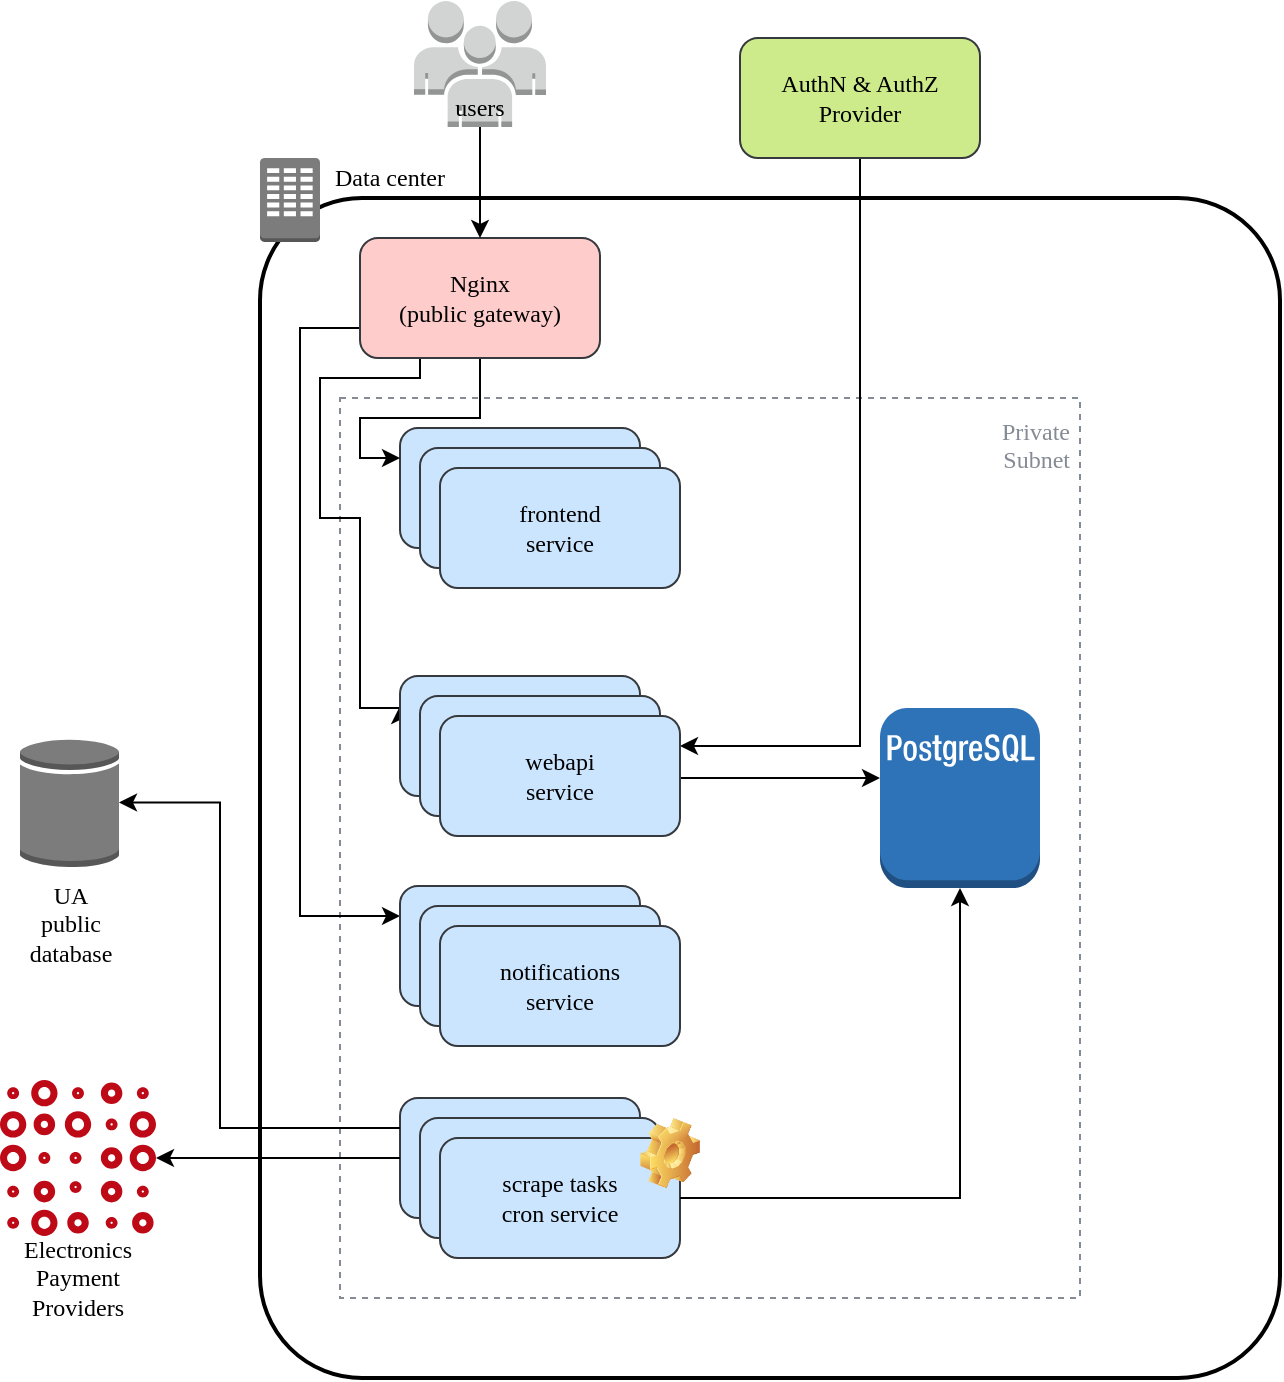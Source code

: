 <mxfile version="13.3.5" type="device"><diagram id="CKc4l5_BBJ_5-RbzGiny" name="Page-1"><mxGraphModel dx="946" dy="680" grid="1" gridSize="10" guides="1" tooltips="1" connect="1" arrows="1" fold="1" page="1" pageScale="1" pageWidth="850" pageHeight="1100" math="0" shadow="0"><root><mxCell id="0"/><mxCell id="1" parent="0"/><mxCell id="5XDsOY1kzRdHMlaplqOJ-3" value="" style="rounded=1;arcSize=10;dashed=0;fillColor=none;gradientColor=none;strokeWidth=2;fontFamily=Georgia;fontStyle=0" parent="1" vertex="1"><mxGeometry x="160" y="130" width="510" height="590" as="geometry"/></mxCell><mxCell id="5XDsOY1kzRdHMlaplqOJ-23" value="Private&amp;nbsp;&lt;br&gt;Subnet&amp;nbsp;" style="outlineConnect=0;gradientColor=none;html=1;whiteSpace=wrap;fontSize=12;fontStyle=0;strokeColor=#858B94;fillColor=none;verticalAlign=top;align=right;fontColor=#858B94;dashed=1;spacingTop=3;fontFamily=Georgia;" parent="1" vertex="1"><mxGeometry x="200" y="230" width="370" height="450" as="geometry"/></mxCell><mxCell id="5XDsOY1kzRdHMlaplqOJ-2" value="" style="outlineConnect=0;dashed=0;verticalLabelPosition=bottom;verticalAlign=top;align=center;html=1;shape=mxgraph.aws3.postgre_sql_instance;fillColor=#2E73B8;gradientColor=none;fontFamily=Georgia;fontStyle=0" parent="1" vertex="1"><mxGeometry x="470" y="385" width="80" height="90" as="geometry"/></mxCell><mxCell id="5XDsOY1kzRdHMlaplqOJ-4" value="" style="dashed=0;html=1;shape=mxgraph.aws3.corporate_data_center;fillColor=#7D7C7C;gradientColor=none;dashed=0;fontFamily=Georgia;fontStyle=0" parent="1" vertex="1"><mxGeometry x="160" y="110" width="30" height="42" as="geometry"/></mxCell><mxCell id="5XDsOY1kzRdHMlaplqOJ-9" value="" style="group;fontFamily=Georgia;fontStyle=0" parent="1" vertex="1" connectable="0"><mxGeometry x="230" y="245" width="140" height="81" as="geometry"/></mxCell><mxCell id="5XDsOY1kzRdHMlaplqOJ-51" value="" style="group;fontFamily=Georgia;fontStyle=0" parent="5XDsOY1kzRdHMlaplqOJ-9" vertex="1" connectable="0"><mxGeometry width="140" height="81" as="geometry"/></mxCell><mxCell id="5XDsOY1kzRdHMlaplqOJ-5" value="" style="rounded=1;whiteSpace=wrap;html=1;fillColor=#cce5ff;strokeColor=#36393d;fontFamily=Georgia;fontStyle=0" parent="5XDsOY1kzRdHMlaplqOJ-51" vertex="1"><mxGeometry width="120" height="60" as="geometry"/></mxCell><mxCell id="5XDsOY1kzRdHMlaplqOJ-6" value="" style="rounded=1;whiteSpace=wrap;html=1;fillColor=#cce5ff;strokeColor=#36393d;fontFamily=Georgia;fontStyle=0" parent="5XDsOY1kzRdHMlaplqOJ-51" vertex="1"><mxGeometry x="10" y="10" width="120" height="60" as="geometry"/></mxCell><mxCell id="5XDsOY1kzRdHMlaplqOJ-7" value="frontend&lt;br&gt;service" style="rounded=1;whiteSpace=wrap;html=1;fillColor=#cce5ff;strokeColor=#36393d;fontFamily=Georgia;fontStyle=0" parent="5XDsOY1kzRdHMlaplqOJ-51" vertex="1"><mxGeometry x="20" y="20" width="120" height="60" as="geometry"/></mxCell><mxCell id="5XDsOY1kzRdHMlaplqOJ-50" value="" style="shape=image;imageAspect=0;aspect=fixed;verticalLabelPosition=bottom;verticalAlign=top;fillColor=none;image=https://www.shareicon.net/data/256x256/2016/07/08/117367_logo_512x512.png;fontFamily=Georgia;fontStyle=0" parent="5XDsOY1kzRdHMlaplqOJ-51" vertex="1"><mxGeometry x="21" y="51" width="30" height="30" as="geometry"/></mxCell><mxCell id="5XDsOY1kzRdHMlaplqOJ-14" value="Data center" style="text;html=1;strokeColor=none;fillColor=none;align=center;verticalAlign=middle;whiteSpace=wrap;rounded=0;fontFamily=Georgia;fontStyle=0" parent="1" vertex="1"><mxGeometry x="190" y="110" width="70" height="20" as="geometry"/></mxCell><mxCell id="5XDsOY1kzRdHMlaplqOJ-33" style="edgeStyle=orthogonalEdgeStyle;rounded=0;orthogonalLoop=1;jettySize=auto;html=1;exitX=0.5;exitY=1;exitDx=0;exitDy=0;entryX=0;entryY=0.25;entryDx=0;entryDy=0;fontFamily=Georgia;fontStyle=0" parent="1" source="5XDsOY1kzRdHMlaplqOJ-15" target="5XDsOY1kzRdHMlaplqOJ-5" edge="1"><mxGeometry relative="1" as="geometry"><Array as="points"><mxPoint x="270" y="240"/><mxPoint x="210" y="240"/><mxPoint x="210" y="260"/></Array></mxGeometry></mxCell><mxCell id="5XDsOY1kzRdHMlaplqOJ-41" style="edgeStyle=orthogonalEdgeStyle;rounded=0;orthogonalLoop=1;jettySize=auto;html=1;exitX=0.25;exitY=1;exitDx=0;exitDy=0;entryX=0;entryY=0.25;entryDx=0;entryDy=0;startArrow=none;startFill=0;fontFamily=Georgia;fontStyle=0" parent="1" source="5XDsOY1kzRdHMlaplqOJ-15" target="5XDsOY1kzRdHMlaplqOJ-11" edge="1"><mxGeometry relative="1" as="geometry"><Array as="points"><mxPoint x="240" y="220"/><mxPoint x="190" y="220"/><mxPoint x="190" y="290"/><mxPoint x="210" y="290"/><mxPoint x="210" y="385"/></Array></mxGeometry></mxCell><mxCell id="Pm71igrlX1uhC-fyc6tJ-7" style="edgeStyle=orthogonalEdgeStyle;rounded=0;orthogonalLoop=1;jettySize=auto;html=1;exitX=0;exitY=0.75;exitDx=0;exitDy=0;entryX=0;entryY=0.25;entryDx=0;entryDy=0;" edge="1" parent="1" source="5XDsOY1kzRdHMlaplqOJ-15" target="Pm71igrlX1uhC-fyc6tJ-3"><mxGeometry relative="1" as="geometry"><Array as="points"><mxPoint x="180" y="195"/><mxPoint x="180" y="489"/></Array></mxGeometry></mxCell><mxCell id="5XDsOY1kzRdHMlaplqOJ-15" value="Nginx&lt;br&gt;(public gateway)" style="rounded=1;whiteSpace=wrap;html=1;fillColor=#ffcccc;strokeColor=#36393d;fontFamily=Georgia;fontStyle=0" parent="1" vertex="1"><mxGeometry x="210" y="150" width="120" height="60" as="geometry"/></mxCell><mxCell id="5XDsOY1kzRdHMlaplqOJ-19" style="edgeStyle=orthogonalEdgeStyle;rounded=0;orthogonalLoop=1;jettySize=auto;html=1;entryX=0.5;entryY=0;entryDx=0;entryDy=0;fontFamily=Georgia;fontStyle=0" parent="1" source="5XDsOY1kzRdHMlaplqOJ-18" target="5XDsOY1kzRdHMlaplqOJ-15" edge="1"><mxGeometry relative="1" as="geometry"/></mxCell><mxCell id="5XDsOY1kzRdHMlaplqOJ-21" value="UA&lt;br&gt;public&lt;br&gt;database" style="outlineConnect=0;dashed=0;verticalLabelPosition=bottom;verticalAlign=top;align=center;html=1;shape=mxgraph.aws3.generic_database;fillColor=#7D7C7C;gradientColor=none;fontFamily=Georgia;fontStyle=0" parent="1" vertex="1"><mxGeometry x="40" y="400" width="49.5" height="64.5" as="geometry"/></mxCell><mxCell id="5XDsOY1kzRdHMlaplqOJ-42" style="edgeStyle=orthogonalEdgeStyle;rounded=0;orthogonalLoop=1;jettySize=auto;html=1;exitX=0.5;exitY=1;exitDx=0;exitDy=0;entryX=1;entryY=0.25;entryDx=0;entryDy=0;startArrow=none;startFill=0;fontFamily=Georgia;fontStyle=0" parent="1" source="5XDsOY1kzRdHMlaplqOJ-38" target="5XDsOY1kzRdHMlaplqOJ-13" edge="1"><mxGeometry relative="1" as="geometry"><Array as="points"><mxPoint x="460" y="212"/><mxPoint x="460" y="405"/></Array></mxGeometry></mxCell><mxCell id="5XDsOY1kzRdHMlaplqOJ-38" value="AuthN &amp;amp; AuthZ&lt;br&gt;Provider" style="rounded=1;whiteSpace=wrap;html=1;fillColor=#cdeb8b;strokeColor=#36393d;fontFamily=Georgia;fontStyle=0" parent="1" vertex="1"><mxGeometry x="400" y="50" width="120" height="60" as="geometry"/></mxCell><mxCell id="5XDsOY1kzRdHMlaplqOJ-39" style="edgeStyle=orthogonalEdgeStyle;rounded=0;orthogonalLoop=1;jettySize=auto;html=1;exitX=1;exitY=0.5;exitDx=0;exitDy=0;fontFamily=Georgia;fontStyle=0" parent="1" source="5XDsOY1kzRdHMlaplqOJ-13" target="5XDsOY1kzRdHMlaplqOJ-2" edge="1"><mxGeometry relative="1" as="geometry"><Array as="points"><mxPoint x="450" y="420"/><mxPoint x="450" y="420"/></Array></mxGeometry></mxCell><mxCell id="5XDsOY1kzRdHMlaplqOJ-44" value="" style="group;fontFamily=Georgia;fontStyle=0" parent="1" vertex="1" connectable="0"><mxGeometry x="237" y="31.5" width="66" height="63" as="geometry"/></mxCell><mxCell id="5XDsOY1kzRdHMlaplqOJ-18" value="" style="outlineConnect=0;dashed=0;verticalLabelPosition=bottom;verticalAlign=top;align=center;html=1;shape=mxgraph.aws3.users;fillColor=#D2D3D3;gradientColor=none;fontFamily=Georgia;fontStyle=0" parent="5XDsOY1kzRdHMlaplqOJ-44" vertex="1"><mxGeometry width="66" height="63" as="geometry"/></mxCell><mxCell id="5XDsOY1kzRdHMlaplqOJ-36" value="users" style="text;html=1;strokeColor=none;fillColor=none;align=center;verticalAlign=middle;whiteSpace=wrap;rounded=0;fontFamily=Georgia;fontStyle=0" parent="5XDsOY1kzRdHMlaplqOJ-44" vertex="1"><mxGeometry x="13" y="43" width="40" height="20" as="geometry"/></mxCell><mxCell id="5XDsOY1kzRdHMlaplqOJ-52" value="" style="group;fontFamily=Georgia;fontStyle=0" parent="1" vertex="1" connectable="0"><mxGeometry x="230" y="369" width="140" height="86" as="geometry"/></mxCell><mxCell id="5XDsOY1kzRdHMlaplqOJ-10" value="" style="group;fontFamily=Georgia;fontStyle=0" parent="5XDsOY1kzRdHMlaplqOJ-52" vertex="1" connectable="0"><mxGeometry width="140" height="86" as="geometry"/></mxCell><mxCell id="5XDsOY1kzRdHMlaplqOJ-11" value="" style="rounded=1;whiteSpace=wrap;html=1;fillColor=#cce5ff;strokeColor=#36393d;fontFamily=Georgia;fontStyle=0" parent="5XDsOY1kzRdHMlaplqOJ-10" vertex="1"><mxGeometry width="120" height="60" as="geometry"/></mxCell><mxCell id="5XDsOY1kzRdHMlaplqOJ-12" value="" style="rounded=1;whiteSpace=wrap;html=1;fillColor=#cce5ff;strokeColor=#36393d;fontFamily=Georgia;fontStyle=0" parent="5XDsOY1kzRdHMlaplqOJ-10" vertex="1"><mxGeometry x="10" y="10" width="120" height="60" as="geometry"/></mxCell><mxCell id="5XDsOY1kzRdHMlaplqOJ-13" value="&lt;font&gt;webapi&lt;br&gt;service&lt;/font&gt;" style="rounded=1;whiteSpace=wrap;html=1;fillColor=#cce5ff;strokeColor=#36393d;fontFamily=Georgia;fontStyle=0" parent="5XDsOY1kzRdHMlaplqOJ-10" vertex="1"><mxGeometry x="20" y="20" width="120" height="60" as="geometry"/></mxCell><mxCell id="5XDsOY1kzRdHMlaplqOJ-49" value="" style="shape=image;imageAspect=0;aspect=fixed;verticalLabelPosition=bottom;verticalAlign=top;fillColor=none;image=https://cdn.jsdelivr.net/npm/@programming-languages-logos/go@0.0.0/go_256x256.png;fontFamily=Georgia;fontStyle=0" parent="5XDsOY1kzRdHMlaplqOJ-10" vertex="1"><mxGeometry x="20" y="50" width="36" height="36" as="geometry"/></mxCell><mxCell id="Pm71igrlX1uhC-fyc6tJ-1" value="" style="group;fontFamily=Georgia;fontStyle=0" vertex="1" connectable="0" parent="1"><mxGeometry x="230" y="474" width="140" height="86" as="geometry"/></mxCell><mxCell id="Pm71igrlX1uhC-fyc6tJ-2" value="" style="group;fontFamily=Georgia;fontStyle=0" vertex="1" connectable="0" parent="Pm71igrlX1uhC-fyc6tJ-1"><mxGeometry width="140" height="86" as="geometry"/></mxCell><mxCell id="Pm71igrlX1uhC-fyc6tJ-3" value="" style="rounded=1;whiteSpace=wrap;html=1;fillColor=#cce5ff;strokeColor=#36393d;fontFamily=Georgia;fontStyle=0" vertex="1" parent="Pm71igrlX1uhC-fyc6tJ-2"><mxGeometry width="120" height="60" as="geometry"/></mxCell><mxCell id="Pm71igrlX1uhC-fyc6tJ-4" value="" style="rounded=1;whiteSpace=wrap;html=1;fillColor=#cce5ff;strokeColor=#36393d;fontFamily=Georgia;fontStyle=0" vertex="1" parent="Pm71igrlX1uhC-fyc6tJ-2"><mxGeometry x="10" y="10" width="120" height="60" as="geometry"/></mxCell><mxCell id="Pm71igrlX1uhC-fyc6tJ-5" value="&lt;font&gt;notifications&lt;br&gt;service&lt;/font&gt;" style="rounded=1;whiteSpace=wrap;html=1;fillColor=#cce5ff;strokeColor=#36393d;fontFamily=Georgia;fontStyle=0" vertex="1" parent="Pm71igrlX1uhC-fyc6tJ-2"><mxGeometry x="20" y="20" width="120" height="60" as="geometry"/></mxCell><mxCell id="Pm71igrlX1uhC-fyc6tJ-6" value="" style="shape=image;imageAspect=0;aspect=fixed;verticalLabelPosition=bottom;verticalAlign=top;fillColor=none;image=https://cdn.jsdelivr.net/npm/@programming-languages-logos/go@0.0.0/go_256x256.png;fontFamily=Georgia;fontStyle=0" vertex="1" parent="Pm71igrlX1uhC-fyc6tJ-2"><mxGeometry x="20" y="50" width="36" height="36" as="geometry"/></mxCell><mxCell id="Pm71igrlX1uhC-fyc6tJ-15" value="" style="group" vertex="1" connectable="0" parent="1"><mxGeometry x="230" y="580" width="150" height="86" as="geometry"/></mxCell><mxCell id="Pm71igrlX1uhC-fyc6tJ-8" value="" style="group;fontFamily=Georgia;fontStyle=0" vertex="1" connectable="0" parent="Pm71igrlX1uhC-fyc6tJ-15"><mxGeometry width="150" height="86" as="geometry"/></mxCell><mxCell id="Pm71igrlX1uhC-fyc6tJ-9" value="" style="group;fontFamily=Georgia;fontStyle=0" vertex="1" connectable="0" parent="Pm71igrlX1uhC-fyc6tJ-8"><mxGeometry width="150" height="86" as="geometry"/></mxCell><mxCell id="Pm71igrlX1uhC-fyc6tJ-10" value="" style="rounded=1;whiteSpace=wrap;html=1;fillColor=#cce5ff;strokeColor=#36393d;fontFamily=Georgia;fontStyle=0" vertex="1" parent="Pm71igrlX1uhC-fyc6tJ-9"><mxGeometry width="120" height="60" as="geometry"/></mxCell><mxCell id="Pm71igrlX1uhC-fyc6tJ-11" value="" style="rounded=1;whiteSpace=wrap;html=1;fillColor=#cce5ff;strokeColor=#36393d;fontFamily=Georgia;fontStyle=0" vertex="1" parent="Pm71igrlX1uhC-fyc6tJ-9"><mxGeometry x="10" y="10" width="120" height="60" as="geometry"/></mxCell><mxCell id="Pm71igrlX1uhC-fyc6tJ-12" value="&lt;font&gt;scrape tasks&lt;br&gt;cron service&lt;/font&gt;" style="rounded=1;whiteSpace=wrap;html=1;fillColor=#cce5ff;strokeColor=#36393d;fontFamily=Georgia;fontStyle=0" vertex="1" parent="Pm71igrlX1uhC-fyc6tJ-9"><mxGeometry x="20" y="20" width="120" height="60" as="geometry"/></mxCell><mxCell id="Pm71igrlX1uhC-fyc6tJ-13" value="" style="shape=image;imageAspect=0;aspect=fixed;verticalLabelPosition=bottom;verticalAlign=top;fillColor=none;image=https://cdn.jsdelivr.net/npm/@programming-languages-logos/go@0.0.0/go_256x256.png;fontFamily=Georgia;fontStyle=0" vertex="1" parent="Pm71igrlX1uhC-fyc6tJ-9"><mxGeometry x="20" y="50" width="36" height="36" as="geometry"/></mxCell><mxCell id="Pm71igrlX1uhC-fyc6tJ-14" value="" style="shape=image;html=1;verticalLabelPosition=bottom;labelBackgroundColor=#ffffff;verticalAlign=top;imageAspect=1;aspect=fixed;image=img/clipart/Gear_128x128.png" vertex="1" parent="Pm71igrlX1uhC-fyc6tJ-9"><mxGeometry x="120" y="10" width="30" height="35.19" as="geometry"/></mxCell><mxCell id="Pm71igrlX1uhC-fyc6tJ-16" style="edgeStyle=orthogonalEdgeStyle;rounded=0;orthogonalLoop=1;jettySize=auto;html=1;exitX=1;exitY=0.5;exitDx=0;exitDy=0;" edge="1" parent="1" source="Pm71igrlX1uhC-fyc6tJ-12" target="5XDsOY1kzRdHMlaplqOJ-2"><mxGeometry relative="1" as="geometry"/></mxCell><mxCell id="Pm71igrlX1uhC-fyc6tJ-17" style="edgeStyle=orthogonalEdgeStyle;rounded=0;orthogonalLoop=1;jettySize=auto;html=1;exitX=0;exitY=0.25;exitDx=0;exitDy=0;entryX=1;entryY=0.5;entryDx=0;entryDy=0;entryPerimeter=0;" edge="1" parent="1" source="Pm71igrlX1uhC-fyc6tJ-10" target="5XDsOY1kzRdHMlaplqOJ-21"><mxGeometry relative="1" as="geometry"><Array as="points"><mxPoint x="140" y="595"/><mxPoint x="140" y="432"/></Array></mxGeometry></mxCell><mxCell id="Pm71igrlX1uhC-fyc6tJ-18" style="edgeStyle=orthogonalEdgeStyle;rounded=0;orthogonalLoop=1;jettySize=auto;html=1;exitX=0;exitY=0.5;exitDx=0;exitDy=0;" edge="1" parent="1" source="Pm71igrlX1uhC-fyc6tJ-10" target="5XDsOY1kzRdHMlaplqOJ-26"><mxGeometry relative="1" as="geometry"/></mxCell><mxCell id="Pm71igrlX1uhC-fyc6tJ-19" value="" style="group" vertex="1" connectable="0" parent="1"><mxGeometry x="30" y="571" width="78" height="109" as="geometry"/></mxCell><mxCell id="5XDsOY1kzRdHMlaplqOJ-26" value="" style="outlineConnect=0;fontColor=#232F3E;gradientColor=none;fillColor=#BE0917;strokeColor=none;dashed=0;verticalLabelPosition=bottom;verticalAlign=top;align=center;html=1;fontSize=12;fontStyle=0;aspect=fixed;pointerEvents=1;shape=mxgraph.aws4.cloud_extension_ros;fontFamily=Georgia;" parent="Pm71igrlX1uhC-fyc6tJ-19" vertex="1"><mxGeometry width="78" height="78" as="geometry"/></mxCell><mxCell id="5XDsOY1kzRdHMlaplqOJ-27" value="Electronics Payment Providers" style="text;html=1;strokeColor=none;fillColor=none;align=center;verticalAlign=middle;whiteSpace=wrap;rounded=0;fontFamily=Georgia;fontStyle=0" parent="Pm71igrlX1uhC-fyc6tJ-19" vertex="1"><mxGeometry x="19" y="89" width="40" height="20" as="geometry"/></mxCell></root></mxGraphModel></diagram></mxfile>